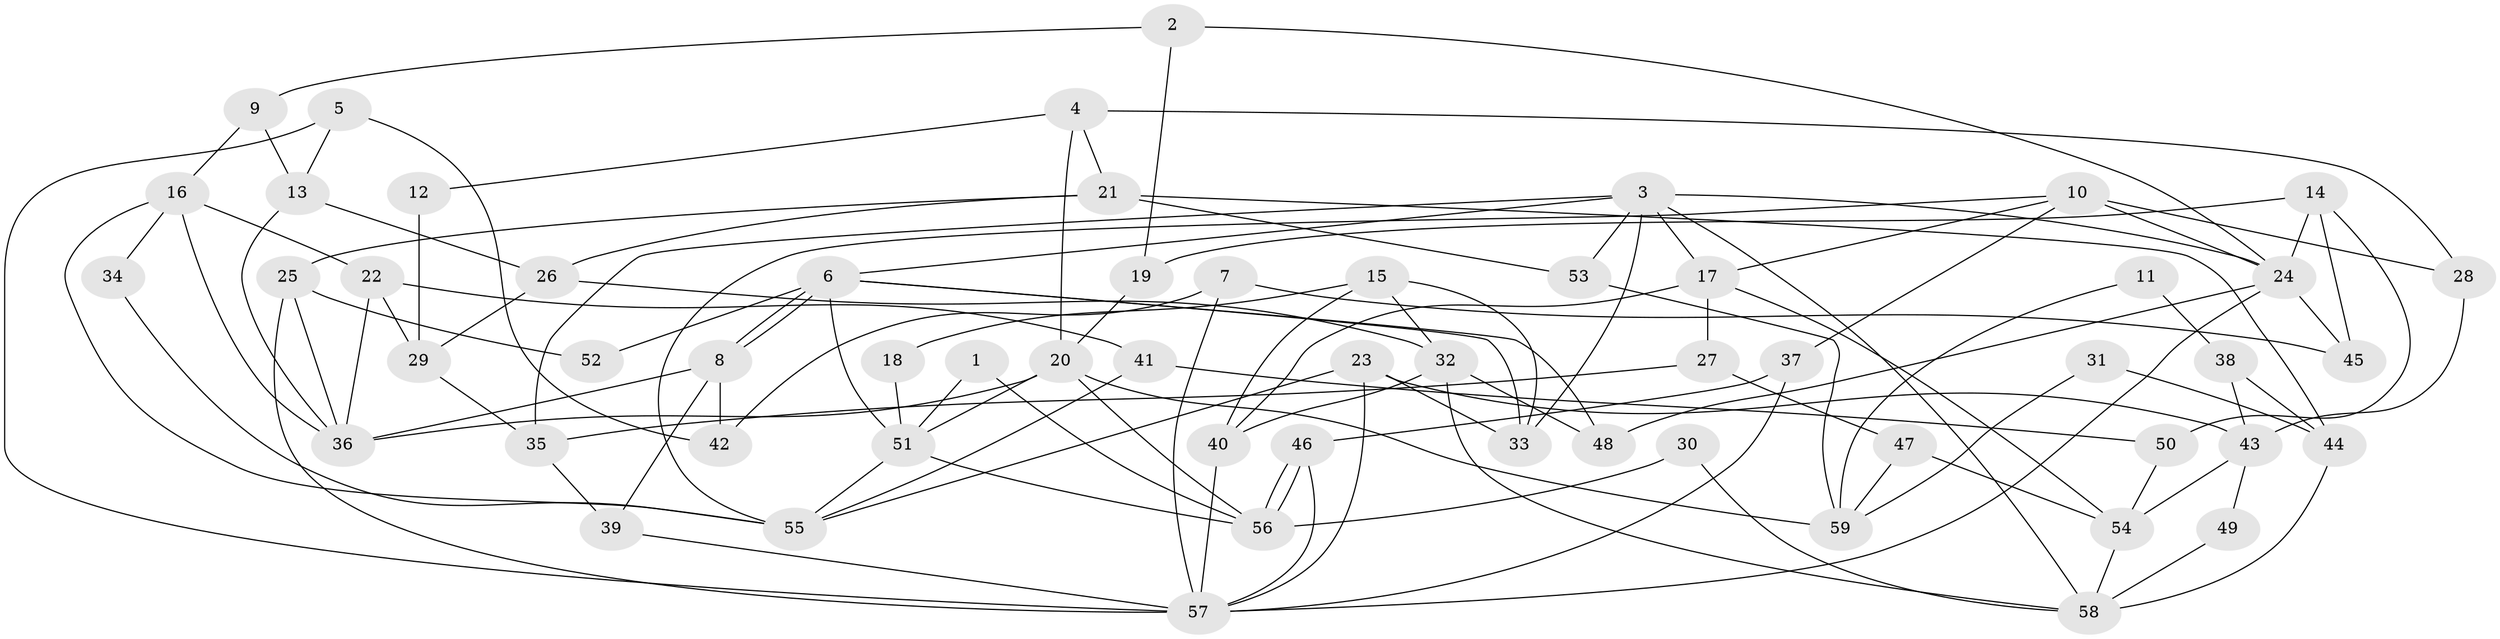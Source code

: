 // Generated by graph-tools (version 1.1) at 2025/49/03/09/25 04:49:26]
// undirected, 59 vertices, 118 edges
graph export_dot {
graph [start="1"]
  node [color=gray90,style=filled];
  1;
  2;
  3;
  4;
  5;
  6;
  7;
  8;
  9;
  10;
  11;
  12;
  13;
  14;
  15;
  16;
  17;
  18;
  19;
  20;
  21;
  22;
  23;
  24;
  25;
  26;
  27;
  28;
  29;
  30;
  31;
  32;
  33;
  34;
  35;
  36;
  37;
  38;
  39;
  40;
  41;
  42;
  43;
  44;
  45;
  46;
  47;
  48;
  49;
  50;
  51;
  52;
  53;
  54;
  55;
  56;
  57;
  58;
  59;
  1 -- 56;
  1 -- 51;
  2 -- 19;
  2 -- 24;
  2 -- 9;
  3 -- 6;
  3 -- 17;
  3 -- 24;
  3 -- 33;
  3 -- 35;
  3 -- 53;
  3 -- 58;
  4 -- 28;
  4 -- 20;
  4 -- 12;
  4 -- 21;
  5 -- 13;
  5 -- 57;
  5 -- 42;
  6 -- 33;
  6 -- 8;
  6 -- 8;
  6 -- 48;
  6 -- 51;
  6 -- 52;
  7 -- 42;
  7 -- 57;
  7 -- 45;
  8 -- 36;
  8 -- 39;
  8 -- 42;
  9 -- 16;
  9 -- 13;
  10 -- 17;
  10 -- 55;
  10 -- 24;
  10 -- 28;
  10 -- 37;
  11 -- 59;
  11 -- 38;
  12 -- 29;
  13 -- 36;
  13 -- 26;
  14 -- 24;
  14 -- 45;
  14 -- 19;
  14 -- 50;
  15 -- 40;
  15 -- 32;
  15 -- 18;
  15 -- 33;
  16 -- 36;
  16 -- 22;
  16 -- 34;
  16 -- 55;
  17 -- 54;
  17 -- 40;
  17 -- 27;
  18 -- 51;
  19 -- 20;
  20 -- 56;
  20 -- 51;
  20 -- 36;
  20 -- 59;
  21 -- 26;
  21 -- 25;
  21 -- 44;
  21 -- 53;
  22 -- 41;
  22 -- 36;
  22 -- 29;
  23 -- 33;
  23 -- 57;
  23 -- 43;
  23 -- 55;
  24 -- 45;
  24 -- 48;
  24 -- 57;
  25 -- 57;
  25 -- 36;
  25 -- 52;
  26 -- 29;
  26 -- 32;
  27 -- 35;
  27 -- 47;
  28 -- 43;
  29 -- 35;
  30 -- 56;
  30 -- 58;
  31 -- 59;
  31 -- 44;
  32 -- 48;
  32 -- 40;
  32 -- 58;
  34 -- 55;
  35 -- 39;
  37 -- 46;
  37 -- 57;
  38 -- 44;
  38 -- 43;
  39 -- 57;
  40 -- 57;
  41 -- 50;
  41 -- 55;
  43 -- 54;
  43 -- 49;
  44 -- 58;
  46 -- 57;
  46 -- 56;
  46 -- 56;
  47 -- 59;
  47 -- 54;
  49 -- 58;
  50 -- 54;
  51 -- 55;
  51 -- 56;
  53 -- 59;
  54 -- 58;
}

